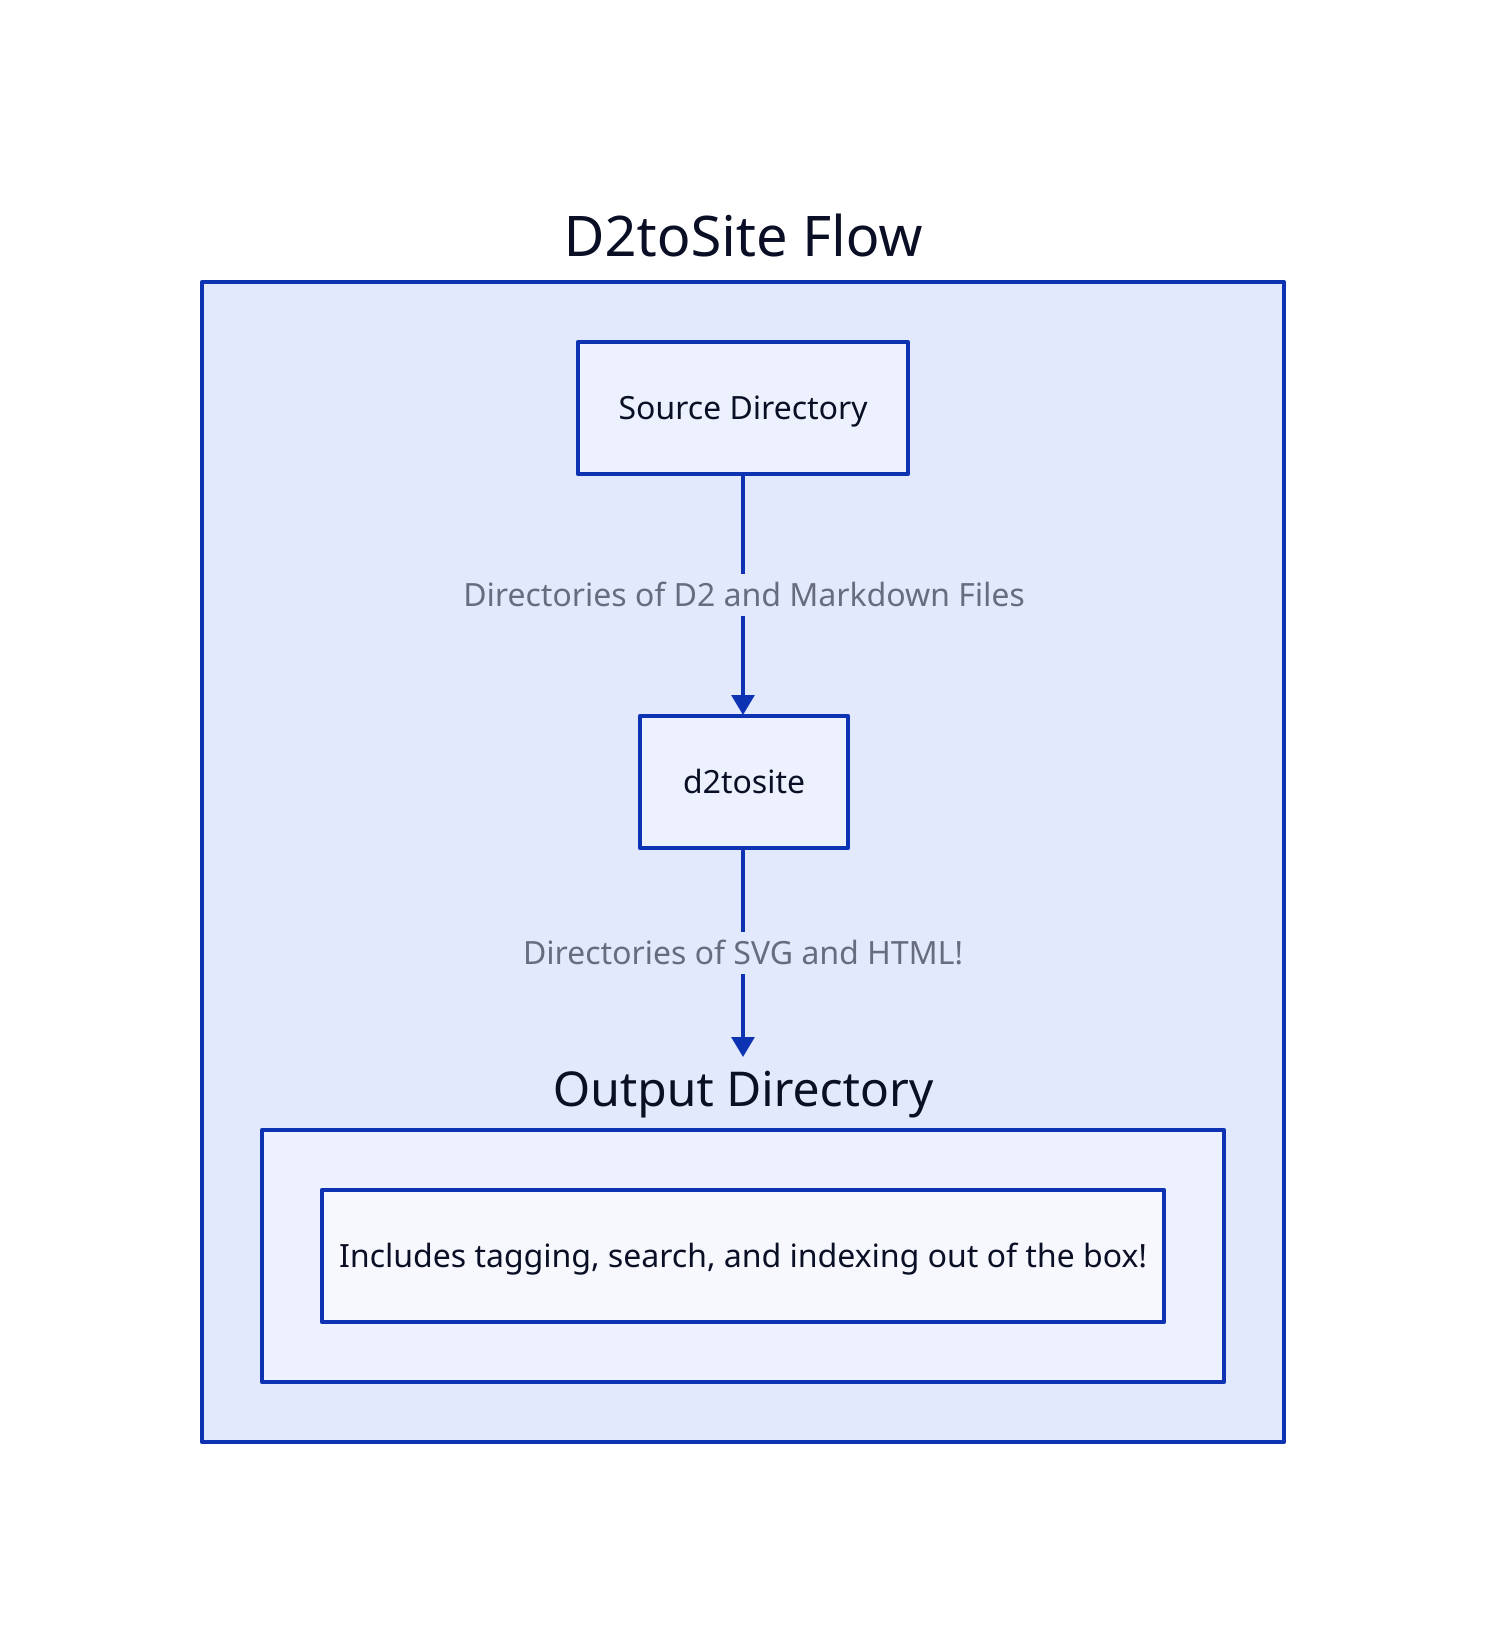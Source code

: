 D2toSite Flow {
  src: Source Directory; bin: d2tosite; build: Output Directory;

  src -> bin: Directories of D2 and Markdown Files
  bin -> build: Directories of SVG and HTML!
  build."Includes tagging, search, and indexing out of the box!"
}